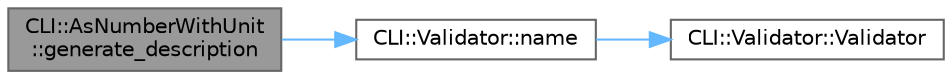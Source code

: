 digraph "CLI::AsNumberWithUnit::generate_description"
{
 // LATEX_PDF_SIZE
  bgcolor="transparent";
  edge [fontname=Helvetica,fontsize=10,labelfontname=Helvetica,labelfontsize=10];
  node [fontname=Helvetica,fontsize=10,shape=box,height=0.2,width=0.4];
  rankdir="LR";
  Node1 [id="Node000001",label="CLI::AsNumberWithUnit\l::generate_description",height=0.2,width=0.4,color="gray40", fillcolor="grey60", style="filled", fontcolor="black",tooltip="Generate description like this: NUMBER [UNIT]"];
  Node1 -> Node2 [id="edge1_Node000001_Node000002",color="steelblue1",style="solid",tooltip=" "];
  Node2 [id="Node000002",label="CLI::Validator::name",height=0.2,width=0.4,color="grey40", fillcolor="white", style="filled",URL="$class_c_l_i_1_1_validator.html#a8fc0ddaaa61f5dc5a7fa527d697991da",tooltip="Specify the type string"];
  Node2 -> Node3 [id="edge2_Node000002_Node000003",color="steelblue1",style="solid",tooltip=" "];
  Node3 [id="Node000003",label="CLI::Validator::Validator",height=0.2,width=0.4,color="grey40", fillcolor="white", style="filled",URL="$class_c_l_i_1_1_validator.html#a8d286010aa97e8cbe805d1479834b6a1",tooltip=" "];
}
